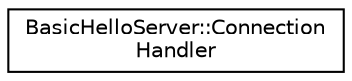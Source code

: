 digraph "Graphical Class Hierarchy"
{
 // INTERACTIVE_SVG=YES
 // LATEX_PDF_SIZE
  edge [fontname="Helvetica",fontsize="10",labelfontname="Helvetica",labelfontsize="10"];
  node [fontname="Helvetica",fontsize="10",shape=record];
  rankdir="LR";
  Node0 [label="BasicHelloServer::Connection\lHandler",height=0.2,width=0.4,color="black", fillcolor="white", style="filled",URL="$d6/dc3/classBasicHelloServer_1_1ConnectionHandler.html",tooltip="Handles incoming connections."];
}
